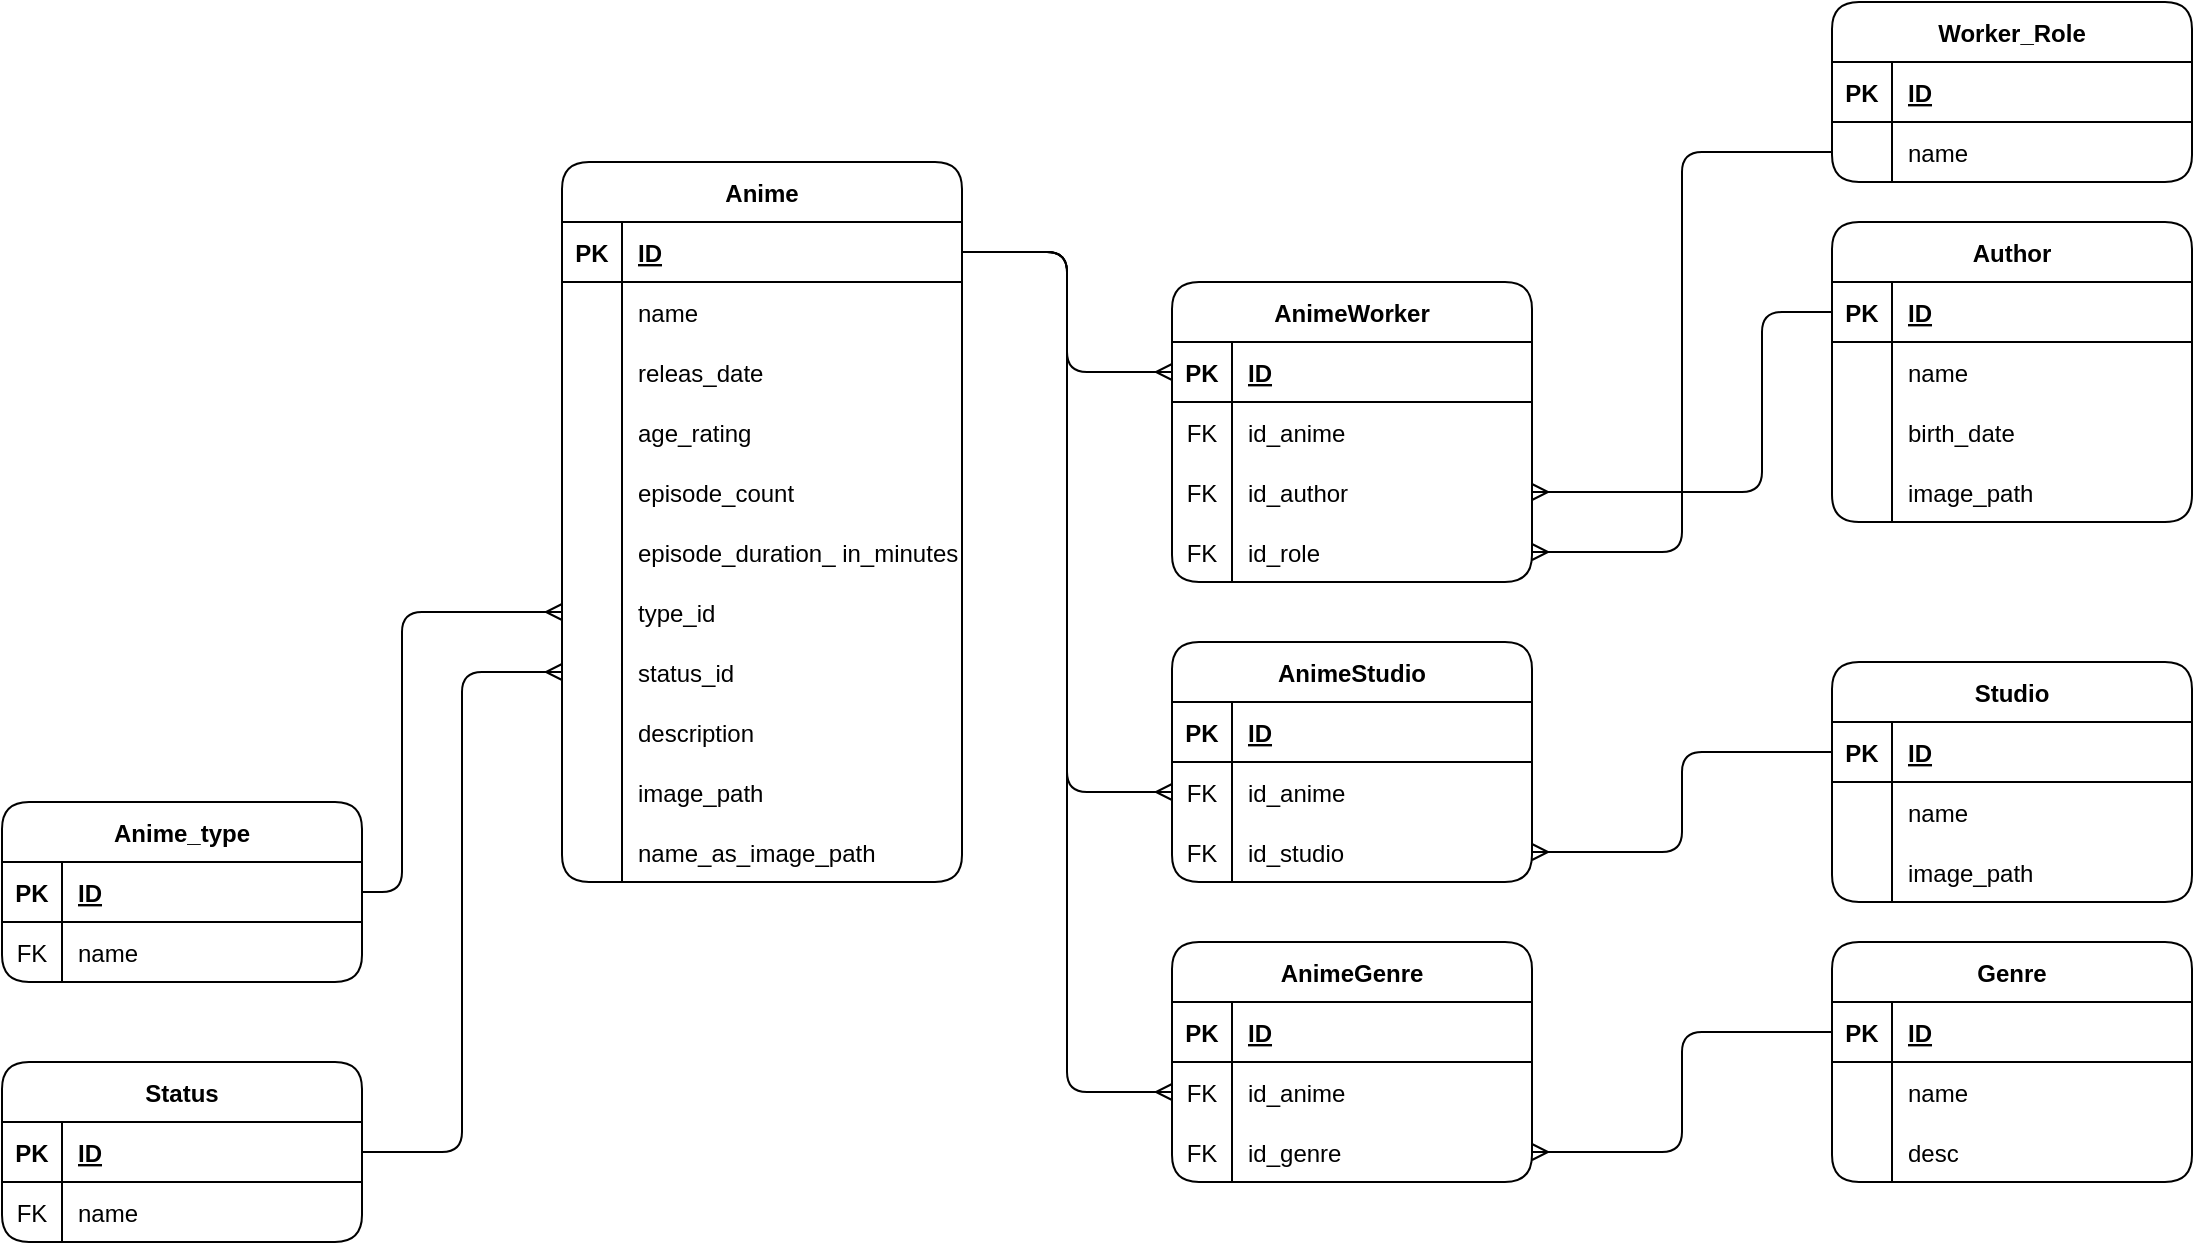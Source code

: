 <mxfile version="21.4.0" type="github">
  <diagram id="R2lEEEUBdFMjLlhIrx00" name="Page-1">
    <mxGraphModel dx="2222" dy="1936" grid="1" gridSize="10" guides="1" tooltips="1" connect="1" arrows="1" fold="1" page="1" pageScale="1" pageWidth="850" pageHeight="1100" math="0" shadow="0" extFonts="Permanent Marker^https://fonts.googleapis.com/css?family=Permanent+Marker">
      <root>
        <mxCell id="0" />
        <mxCell id="1" parent="0" />
        <mxCell id="4x8O5ecYbpIAdWg5Jk5Z-5" style="edgeStyle=orthogonalEdgeStyle;rounded=0;orthogonalLoop=1;jettySize=auto;html=1;exitX=0;exitY=0.5;exitDx=0;exitDy=0;entryX=0;entryY=0.5;entryDx=0;entryDy=0;endArrow=ERmany;endFill=0;" parent="1" edge="1">
          <mxGeometry relative="1" as="geometry">
            <mxPoint x="80" y="105" as="sourcePoint" />
            <Array as="points">
              <mxPoint x="70" y="105" />
              <mxPoint x="70" y="40" />
              <mxPoint x="-440" y="40" />
              <mxPoint x="-440" y="405" />
            </Array>
          </mxGeometry>
        </mxCell>
        <mxCell id="4x8O5ecYbpIAdWg5Jk5Z-17" value="Anime" style="shape=table;startSize=30;container=1;collapsible=1;childLayout=tableLayout;fixedRows=1;rowLines=0;fontStyle=1;align=center;resizeLast=1;rounded=1;" parent="1" vertex="1">
          <mxGeometry x="120" y="-880" width="200.0" height="360" as="geometry" />
        </mxCell>
        <mxCell id="4x8O5ecYbpIAdWg5Jk5Z-18" value="" style="shape=tableRow;horizontal=0;startSize=0;swimlaneHead=0;swimlaneBody=0;fillColor=none;collapsible=0;dropTarget=0;points=[[0,0.5],[1,0.5]];portConstraint=eastwest;top=0;left=0;right=0;bottom=1;" parent="4x8O5ecYbpIAdWg5Jk5Z-17" vertex="1">
          <mxGeometry y="30" width="200.0" height="30" as="geometry" />
        </mxCell>
        <mxCell id="4x8O5ecYbpIAdWg5Jk5Z-19" value="PK" style="shape=partialRectangle;connectable=0;fillColor=none;top=0;left=0;bottom=0;right=0;fontStyle=1;overflow=hidden;" parent="4x8O5ecYbpIAdWg5Jk5Z-18" vertex="1">
          <mxGeometry width="30" height="30" as="geometry">
            <mxRectangle width="30" height="30" as="alternateBounds" />
          </mxGeometry>
        </mxCell>
        <mxCell id="4x8O5ecYbpIAdWg5Jk5Z-20" value="ID" style="shape=partialRectangle;connectable=0;fillColor=none;top=0;left=0;bottom=0;right=0;align=left;spacingLeft=6;fontStyle=5;overflow=hidden;" parent="4x8O5ecYbpIAdWg5Jk5Z-18" vertex="1">
          <mxGeometry x="30" width="170.0" height="30" as="geometry">
            <mxRectangle width="170.0" height="30" as="alternateBounds" />
          </mxGeometry>
        </mxCell>
        <mxCell id="4x8O5ecYbpIAdWg5Jk5Z-21" value="" style="shape=tableRow;horizontal=0;startSize=0;swimlaneHead=0;swimlaneBody=0;fillColor=none;collapsible=0;dropTarget=0;points=[[0,0.5],[1,0.5]];portConstraint=eastwest;top=0;left=0;right=0;bottom=0;" parent="4x8O5ecYbpIAdWg5Jk5Z-17" vertex="1">
          <mxGeometry y="60" width="200.0" height="30" as="geometry" />
        </mxCell>
        <mxCell id="4x8O5ecYbpIAdWg5Jk5Z-22" value="" style="shape=partialRectangle;connectable=0;fillColor=none;top=0;left=0;bottom=0;right=0;editable=1;overflow=hidden;" parent="4x8O5ecYbpIAdWg5Jk5Z-21" vertex="1">
          <mxGeometry width="30" height="30" as="geometry">
            <mxRectangle width="30" height="30" as="alternateBounds" />
          </mxGeometry>
        </mxCell>
        <mxCell id="4x8O5ecYbpIAdWg5Jk5Z-23" value="name" style="shape=partialRectangle;connectable=0;fillColor=none;top=0;left=0;bottom=0;right=0;align=left;spacingLeft=6;overflow=hidden;" parent="4x8O5ecYbpIAdWg5Jk5Z-21" vertex="1">
          <mxGeometry x="30" width="170.0" height="30" as="geometry">
            <mxRectangle width="170.0" height="30" as="alternateBounds" />
          </mxGeometry>
        </mxCell>
        <mxCell id="4x8O5ecYbpIAdWg5Jk5Z-45" style="shape=tableRow;horizontal=0;startSize=0;swimlaneHead=0;swimlaneBody=0;fillColor=none;collapsible=0;dropTarget=0;points=[[0,0.5],[1,0.5]];portConstraint=eastwest;top=0;left=0;right=0;bottom=0;" parent="4x8O5ecYbpIAdWg5Jk5Z-17" vertex="1">
          <mxGeometry y="90" width="200.0" height="30" as="geometry" />
        </mxCell>
        <mxCell id="4x8O5ecYbpIAdWg5Jk5Z-46" style="shape=partialRectangle;connectable=0;fillColor=none;top=0;left=0;bottom=0;right=0;editable=1;overflow=hidden;" parent="4x8O5ecYbpIAdWg5Jk5Z-45" vertex="1">
          <mxGeometry width="30" height="30" as="geometry">
            <mxRectangle width="30" height="30" as="alternateBounds" />
          </mxGeometry>
        </mxCell>
        <mxCell id="4x8O5ecYbpIAdWg5Jk5Z-47" value="releas_date" style="shape=partialRectangle;connectable=0;fillColor=none;top=0;left=0;bottom=0;right=0;align=left;spacingLeft=6;overflow=hidden;" parent="4x8O5ecYbpIAdWg5Jk5Z-45" vertex="1">
          <mxGeometry x="30" width="170.0" height="30" as="geometry">
            <mxRectangle width="170.0" height="30" as="alternateBounds" />
          </mxGeometry>
        </mxCell>
        <mxCell id="yon3JTxv0DbEmzqqFfZQ-1" style="shape=tableRow;horizontal=0;startSize=0;swimlaneHead=0;swimlaneBody=0;fillColor=none;collapsible=0;dropTarget=0;points=[[0,0.5],[1,0.5]];portConstraint=eastwest;top=0;left=0;right=0;bottom=0;" parent="4x8O5ecYbpIAdWg5Jk5Z-17" vertex="1">
          <mxGeometry y="120" width="200.0" height="30" as="geometry" />
        </mxCell>
        <mxCell id="yon3JTxv0DbEmzqqFfZQ-2" style="shape=partialRectangle;connectable=0;fillColor=none;top=0;left=0;bottom=0;right=0;editable=1;overflow=hidden;" parent="yon3JTxv0DbEmzqqFfZQ-1" vertex="1">
          <mxGeometry width="30" height="30" as="geometry">
            <mxRectangle width="30" height="30" as="alternateBounds" />
          </mxGeometry>
        </mxCell>
        <mxCell id="yon3JTxv0DbEmzqqFfZQ-3" value="age_rating" style="shape=partialRectangle;connectable=0;fillColor=none;top=0;left=0;bottom=0;right=0;align=left;spacingLeft=6;overflow=hidden;" parent="yon3JTxv0DbEmzqqFfZQ-1" vertex="1">
          <mxGeometry x="30" width="170.0" height="30" as="geometry">
            <mxRectangle width="170.0" height="30" as="alternateBounds" />
          </mxGeometry>
        </mxCell>
        <mxCell id="4x8O5ecYbpIAdWg5Jk5Z-30" style="shape=tableRow;horizontal=0;startSize=0;swimlaneHead=0;swimlaneBody=0;fillColor=none;collapsible=0;dropTarget=0;points=[[0,0.5],[1,0.5]];portConstraint=eastwest;top=0;left=0;right=0;bottom=0;" parent="4x8O5ecYbpIAdWg5Jk5Z-17" vertex="1">
          <mxGeometry y="150" width="200.0" height="30" as="geometry" />
        </mxCell>
        <mxCell id="4x8O5ecYbpIAdWg5Jk5Z-31" style="shape=partialRectangle;connectable=0;fillColor=none;top=0;left=0;bottom=0;right=0;editable=1;overflow=hidden;" parent="4x8O5ecYbpIAdWg5Jk5Z-30" vertex="1">
          <mxGeometry width="30" height="30" as="geometry">
            <mxRectangle width="30" height="30" as="alternateBounds" />
          </mxGeometry>
        </mxCell>
        <mxCell id="4x8O5ecYbpIAdWg5Jk5Z-32" value="episode_count" style="shape=partialRectangle;connectable=0;fillColor=none;top=0;left=0;bottom=0;right=0;align=left;spacingLeft=6;overflow=hidden;" parent="4x8O5ecYbpIAdWg5Jk5Z-30" vertex="1">
          <mxGeometry x="30" width="170.0" height="30" as="geometry">
            <mxRectangle width="170.0" height="30" as="alternateBounds" />
          </mxGeometry>
        </mxCell>
        <mxCell id="4x8O5ecYbpIAdWg5Jk5Z-33" style="shape=tableRow;horizontal=0;startSize=0;swimlaneHead=0;swimlaneBody=0;fillColor=none;collapsible=0;dropTarget=0;points=[[0,0.5],[1,0.5]];portConstraint=eastwest;top=0;left=0;right=0;bottom=0;" parent="4x8O5ecYbpIAdWg5Jk5Z-17" vertex="1">
          <mxGeometry y="180" width="200.0" height="30" as="geometry" />
        </mxCell>
        <mxCell id="4x8O5ecYbpIAdWg5Jk5Z-34" style="shape=partialRectangle;connectable=0;fillColor=none;top=0;left=0;bottom=0;right=0;editable=1;overflow=hidden;" parent="4x8O5ecYbpIAdWg5Jk5Z-33" vertex="1">
          <mxGeometry width="30" height="30" as="geometry">
            <mxRectangle width="30" height="30" as="alternateBounds" />
          </mxGeometry>
        </mxCell>
        <mxCell id="4x8O5ecYbpIAdWg5Jk5Z-35" value="episode_duration_ in_minutes" style="shape=partialRectangle;connectable=0;fillColor=none;top=0;left=0;bottom=0;right=0;align=left;spacingLeft=6;overflow=hidden;" parent="4x8O5ecYbpIAdWg5Jk5Z-33" vertex="1">
          <mxGeometry x="30" width="170.0" height="30" as="geometry">
            <mxRectangle width="170.0" height="30" as="alternateBounds" />
          </mxGeometry>
        </mxCell>
        <mxCell id="B5KhhUcvFos_qLQDHJNL-57" style="shape=tableRow;horizontal=0;startSize=0;swimlaneHead=0;swimlaneBody=0;fillColor=none;collapsible=0;dropTarget=0;points=[[0,0.5],[1,0.5]];portConstraint=eastwest;top=0;left=0;right=0;bottom=0;" parent="4x8O5ecYbpIAdWg5Jk5Z-17" vertex="1">
          <mxGeometry y="210" width="200.0" height="30" as="geometry" />
        </mxCell>
        <mxCell id="B5KhhUcvFos_qLQDHJNL-58" style="shape=partialRectangle;connectable=0;fillColor=none;top=0;left=0;bottom=0;right=0;editable=1;overflow=hidden;" parent="B5KhhUcvFos_qLQDHJNL-57" vertex="1">
          <mxGeometry width="30" height="30" as="geometry">
            <mxRectangle width="30" height="30" as="alternateBounds" />
          </mxGeometry>
        </mxCell>
        <mxCell id="B5KhhUcvFos_qLQDHJNL-59" value="type_id" style="shape=partialRectangle;connectable=0;fillColor=none;top=0;left=0;bottom=0;right=0;align=left;spacingLeft=6;overflow=hidden;" parent="B5KhhUcvFos_qLQDHJNL-57" vertex="1">
          <mxGeometry x="30" width="170.0" height="30" as="geometry">
            <mxRectangle width="170.0" height="30" as="alternateBounds" />
          </mxGeometry>
        </mxCell>
        <mxCell id="4x8O5ecYbpIAdWg5Jk5Z-36" style="shape=tableRow;horizontal=0;startSize=0;swimlaneHead=0;swimlaneBody=0;fillColor=none;collapsible=0;dropTarget=0;points=[[0,0.5],[1,0.5]];portConstraint=eastwest;top=0;left=0;right=0;bottom=0;" parent="4x8O5ecYbpIAdWg5Jk5Z-17" vertex="1">
          <mxGeometry y="240" width="200.0" height="30" as="geometry" />
        </mxCell>
        <mxCell id="4x8O5ecYbpIAdWg5Jk5Z-37" style="shape=partialRectangle;connectable=0;fillColor=none;top=0;left=0;bottom=0;right=0;editable=1;overflow=hidden;" parent="4x8O5ecYbpIAdWg5Jk5Z-36" vertex="1">
          <mxGeometry width="30" height="30" as="geometry">
            <mxRectangle width="30" height="30" as="alternateBounds" />
          </mxGeometry>
        </mxCell>
        <mxCell id="4x8O5ecYbpIAdWg5Jk5Z-38" value="status_id" style="shape=partialRectangle;connectable=0;fillColor=none;top=0;left=0;bottom=0;right=0;align=left;spacingLeft=6;overflow=hidden;" parent="4x8O5ecYbpIAdWg5Jk5Z-36" vertex="1">
          <mxGeometry x="30" width="170.0" height="30" as="geometry">
            <mxRectangle width="170.0" height="30" as="alternateBounds" />
          </mxGeometry>
        </mxCell>
        <mxCell id="4x8O5ecYbpIAdWg5Jk5Z-42" style="shape=tableRow;horizontal=0;startSize=0;swimlaneHead=0;swimlaneBody=0;fillColor=none;collapsible=0;dropTarget=0;points=[[0,0.5],[1,0.5]];portConstraint=eastwest;top=0;left=0;right=0;bottom=0;" parent="4x8O5ecYbpIAdWg5Jk5Z-17" vertex="1">
          <mxGeometry y="270" width="200.0" height="30" as="geometry" />
        </mxCell>
        <mxCell id="4x8O5ecYbpIAdWg5Jk5Z-43" style="shape=partialRectangle;connectable=0;fillColor=none;top=0;left=0;bottom=0;right=0;editable=1;overflow=hidden;" parent="4x8O5ecYbpIAdWg5Jk5Z-42" vertex="1">
          <mxGeometry width="30" height="30" as="geometry">
            <mxRectangle width="30" height="30" as="alternateBounds" />
          </mxGeometry>
        </mxCell>
        <mxCell id="4x8O5ecYbpIAdWg5Jk5Z-44" value="description" style="shape=partialRectangle;connectable=0;fillColor=none;top=0;left=0;bottom=0;right=0;align=left;spacingLeft=6;overflow=hidden;" parent="4x8O5ecYbpIAdWg5Jk5Z-42" vertex="1">
          <mxGeometry x="30" width="170.0" height="30" as="geometry">
            <mxRectangle width="170.0" height="30" as="alternateBounds" />
          </mxGeometry>
        </mxCell>
        <mxCell id="B5KhhUcvFos_qLQDHJNL-40" style="shape=tableRow;horizontal=0;startSize=0;swimlaneHead=0;swimlaneBody=0;fillColor=none;collapsible=0;dropTarget=0;points=[[0,0.5],[1,0.5]];portConstraint=eastwest;top=0;left=0;right=0;bottom=0;" parent="4x8O5ecYbpIAdWg5Jk5Z-17" vertex="1">
          <mxGeometry y="300" width="200.0" height="30" as="geometry" />
        </mxCell>
        <mxCell id="B5KhhUcvFos_qLQDHJNL-41" style="shape=partialRectangle;connectable=0;fillColor=none;top=0;left=0;bottom=0;right=0;editable=1;overflow=hidden;" parent="B5KhhUcvFos_qLQDHJNL-40" vertex="1">
          <mxGeometry width="30" height="30" as="geometry">
            <mxRectangle width="30" height="30" as="alternateBounds" />
          </mxGeometry>
        </mxCell>
        <mxCell id="B5KhhUcvFos_qLQDHJNL-42" value="image_path" style="shape=partialRectangle;connectable=0;fillColor=none;top=0;left=0;bottom=0;right=0;align=left;spacingLeft=6;overflow=hidden;" parent="B5KhhUcvFos_qLQDHJNL-40" vertex="1">
          <mxGeometry x="30" width="170.0" height="30" as="geometry">
            <mxRectangle width="170.0" height="30" as="alternateBounds" />
          </mxGeometry>
        </mxCell>
        <mxCell id="B5KhhUcvFos_qLQDHJNL-60" style="shape=tableRow;horizontal=0;startSize=0;swimlaneHead=0;swimlaneBody=0;fillColor=none;collapsible=0;dropTarget=0;points=[[0,0.5],[1,0.5]];portConstraint=eastwest;top=0;left=0;right=0;bottom=0;" parent="4x8O5ecYbpIAdWg5Jk5Z-17" vertex="1">
          <mxGeometry y="330" width="200.0" height="30" as="geometry" />
        </mxCell>
        <mxCell id="B5KhhUcvFos_qLQDHJNL-61" style="shape=partialRectangle;connectable=0;fillColor=none;top=0;left=0;bottom=0;right=0;editable=1;overflow=hidden;" parent="B5KhhUcvFos_qLQDHJNL-60" vertex="1">
          <mxGeometry width="30" height="30" as="geometry">
            <mxRectangle width="30" height="30" as="alternateBounds" />
          </mxGeometry>
        </mxCell>
        <mxCell id="B5KhhUcvFos_qLQDHJNL-62" value="name_as_image_path" style="shape=partialRectangle;connectable=0;fillColor=none;top=0;left=0;bottom=0;right=0;align=left;spacingLeft=6;overflow=hidden;" parent="B5KhhUcvFos_qLQDHJNL-60" vertex="1">
          <mxGeometry x="30" width="170.0" height="30" as="geometry">
            <mxRectangle width="170.0" height="30" as="alternateBounds" />
          </mxGeometry>
        </mxCell>
        <mxCell id="4x8O5ecYbpIAdWg5Jk5Z-93" value="Author" style="shape=table;startSize=30;container=1;collapsible=1;childLayout=tableLayout;fixedRows=1;rowLines=0;fontStyle=1;align=center;resizeLast=1;rounded=1;" parent="1" vertex="1">
          <mxGeometry x="755" y="-850" width="180" height="150" as="geometry" />
        </mxCell>
        <mxCell id="4x8O5ecYbpIAdWg5Jk5Z-94" value="" style="shape=tableRow;horizontal=0;startSize=0;swimlaneHead=0;swimlaneBody=0;fillColor=none;collapsible=0;dropTarget=0;points=[[0,0.5],[1,0.5]];portConstraint=eastwest;top=0;left=0;right=0;bottom=1;" parent="4x8O5ecYbpIAdWg5Jk5Z-93" vertex="1">
          <mxGeometry y="30" width="180" height="30" as="geometry" />
        </mxCell>
        <mxCell id="4x8O5ecYbpIAdWg5Jk5Z-95" value="PK" style="shape=partialRectangle;connectable=0;fillColor=none;top=0;left=0;bottom=0;right=0;fontStyle=1;overflow=hidden;" parent="4x8O5ecYbpIAdWg5Jk5Z-94" vertex="1">
          <mxGeometry width="30" height="30" as="geometry">
            <mxRectangle width="30" height="30" as="alternateBounds" />
          </mxGeometry>
        </mxCell>
        <mxCell id="4x8O5ecYbpIAdWg5Jk5Z-96" value="ID" style="shape=partialRectangle;connectable=0;fillColor=none;top=0;left=0;bottom=0;right=0;align=left;spacingLeft=6;fontStyle=5;overflow=hidden;" parent="4x8O5ecYbpIAdWg5Jk5Z-94" vertex="1">
          <mxGeometry x="30" width="150" height="30" as="geometry">
            <mxRectangle width="150" height="30" as="alternateBounds" />
          </mxGeometry>
        </mxCell>
        <mxCell id="4x8O5ecYbpIAdWg5Jk5Z-97" value="" style="shape=tableRow;horizontal=0;startSize=0;swimlaneHead=0;swimlaneBody=0;fillColor=none;collapsible=0;dropTarget=0;points=[[0,0.5],[1,0.5]];portConstraint=eastwest;top=0;left=0;right=0;bottom=0;" parent="4x8O5ecYbpIAdWg5Jk5Z-93" vertex="1">
          <mxGeometry y="60" width="180" height="30" as="geometry" />
        </mxCell>
        <mxCell id="4x8O5ecYbpIAdWg5Jk5Z-98" value="" style="shape=partialRectangle;connectable=0;fillColor=none;top=0;left=0;bottom=0;right=0;editable=1;overflow=hidden;" parent="4x8O5ecYbpIAdWg5Jk5Z-97" vertex="1">
          <mxGeometry width="30" height="30" as="geometry">
            <mxRectangle width="30" height="30" as="alternateBounds" />
          </mxGeometry>
        </mxCell>
        <mxCell id="4x8O5ecYbpIAdWg5Jk5Z-99" value="name" style="shape=partialRectangle;connectable=0;fillColor=none;top=0;left=0;bottom=0;right=0;align=left;spacingLeft=6;overflow=hidden;" parent="4x8O5ecYbpIAdWg5Jk5Z-97" vertex="1">
          <mxGeometry x="30" width="150" height="30" as="geometry">
            <mxRectangle width="150" height="30" as="alternateBounds" />
          </mxGeometry>
        </mxCell>
        <mxCell id="4x8O5ecYbpIAdWg5Jk5Z-109" style="shape=tableRow;horizontal=0;startSize=0;swimlaneHead=0;swimlaneBody=0;fillColor=none;collapsible=0;dropTarget=0;points=[[0,0.5],[1,0.5]];portConstraint=eastwest;top=0;left=0;right=0;bottom=0;" parent="4x8O5ecYbpIAdWg5Jk5Z-93" vertex="1">
          <mxGeometry y="90" width="180" height="30" as="geometry" />
        </mxCell>
        <mxCell id="4x8O5ecYbpIAdWg5Jk5Z-110" style="shape=partialRectangle;connectable=0;fillColor=none;top=0;left=0;bottom=0;right=0;editable=1;overflow=hidden;" parent="4x8O5ecYbpIAdWg5Jk5Z-109" vertex="1">
          <mxGeometry width="30" height="30" as="geometry">
            <mxRectangle width="30" height="30" as="alternateBounds" />
          </mxGeometry>
        </mxCell>
        <mxCell id="4x8O5ecYbpIAdWg5Jk5Z-111" value="birth_date" style="shape=partialRectangle;connectable=0;fillColor=none;top=0;left=0;bottom=0;right=0;align=left;spacingLeft=6;overflow=hidden;" parent="4x8O5ecYbpIAdWg5Jk5Z-109" vertex="1">
          <mxGeometry x="30" width="150" height="30" as="geometry">
            <mxRectangle width="150" height="30" as="alternateBounds" />
          </mxGeometry>
        </mxCell>
        <mxCell id="B5KhhUcvFos_qLQDHJNL-37" style="shape=tableRow;horizontal=0;startSize=0;swimlaneHead=0;swimlaneBody=0;fillColor=none;collapsible=0;dropTarget=0;points=[[0,0.5],[1,0.5]];portConstraint=eastwest;top=0;left=0;right=0;bottom=0;" parent="4x8O5ecYbpIAdWg5Jk5Z-93" vertex="1">
          <mxGeometry y="120" width="180" height="30" as="geometry" />
        </mxCell>
        <mxCell id="B5KhhUcvFos_qLQDHJNL-38" style="shape=partialRectangle;connectable=0;fillColor=none;top=0;left=0;bottom=0;right=0;editable=1;overflow=hidden;" parent="B5KhhUcvFos_qLQDHJNL-37" vertex="1">
          <mxGeometry width="30" height="30" as="geometry">
            <mxRectangle width="30" height="30" as="alternateBounds" />
          </mxGeometry>
        </mxCell>
        <mxCell id="B5KhhUcvFos_qLQDHJNL-39" value="image_path" style="shape=partialRectangle;connectable=0;fillColor=none;top=0;left=0;bottom=0;right=0;align=left;spacingLeft=6;overflow=hidden;" parent="B5KhhUcvFos_qLQDHJNL-37" vertex="1">
          <mxGeometry x="30" width="150" height="30" as="geometry">
            <mxRectangle width="150" height="30" as="alternateBounds" />
          </mxGeometry>
        </mxCell>
        <mxCell id="4x8O5ecYbpIAdWg5Jk5Z-112" value="Studio" style="shape=table;startSize=30;container=1;collapsible=1;childLayout=tableLayout;fixedRows=1;rowLines=0;fontStyle=1;align=center;resizeLast=1;rounded=1;" parent="1" vertex="1">
          <mxGeometry x="755" y="-630" width="180" height="120" as="geometry" />
        </mxCell>
        <mxCell id="4x8O5ecYbpIAdWg5Jk5Z-113" value="" style="shape=tableRow;horizontal=0;startSize=0;swimlaneHead=0;swimlaneBody=0;fillColor=none;collapsible=0;dropTarget=0;points=[[0,0.5],[1,0.5]];portConstraint=eastwest;top=0;left=0;right=0;bottom=1;" parent="4x8O5ecYbpIAdWg5Jk5Z-112" vertex="1">
          <mxGeometry y="30" width="180" height="30" as="geometry" />
        </mxCell>
        <mxCell id="4x8O5ecYbpIAdWg5Jk5Z-114" value="PK" style="shape=partialRectangle;connectable=0;fillColor=none;top=0;left=0;bottom=0;right=0;fontStyle=1;overflow=hidden;" parent="4x8O5ecYbpIAdWg5Jk5Z-113" vertex="1">
          <mxGeometry width="30" height="30" as="geometry">
            <mxRectangle width="30" height="30" as="alternateBounds" />
          </mxGeometry>
        </mxCell>
        <mxCell id="4x8O5ecYbpIAdWg5Jk5Z-115" value="ID" style="shape=partialRectangle;connectable=0;fillColor=none;top=0;left=0;bottom=0;right=0;align=left;spacingLeft=6;fontStyle=5;overflow=hidden;" parent="4x8O5ecYbpIAdWg5Jk5Z-113" vertex="1">
          <mxGeometry x="30" width="150" height="30" as="geometry">
            <mxRectangle width="150" height="30" as="alternateBounds" />
          </mxGeometry>
        </mxCell>
        <mxCell id="4x8O5ecYbpIAdWg5Jk5Z-116" value="" style="shape=tableRow;horizontal=0;startSize=0;swimlaneHead=0;swimlaneBody=0;fillColor=none;collapsible=0;dropTarget=0;points=[[0,0.5],[1,0.5]];portConstraint=eastwest;top=0;left=0;right=0;bottom=0;" parent="4x8O5ecYbpIAdWg5Jk5Z-112" vertex="1">
          <mxGeometry y="60" width="180" height="30" as="geometry" />
        </mxCell>
        <mxCell id="4x8O5ecYbpIAdWg5Jk5Z-117" value="" style="shape=partialRectangle;connectable=0;fillColor=none;top=0;left=0;bottom=0;right=0;editable=1;overflow=hidden;" parent="4x8O5ecYbpIAdWg5Jk5Z-116" vertex="1">
          <mxGeometry width="30" height="30" as="geometry">
            <mxRectangle width="30" height="30" as="alternateBounds" />
          </mxGeometry>
        </mxCell>
        <mxCell id="4x8O5ecYbpIAdWg5Jk5Z-118" value="name" style="shape=partialRectangle;connectable=0;fillColor=none;top=0;left=0;bottom=0;right=0;align=left;spacingLeft=6;overflow=hidden;" parent="4x8O5ecYbpIAdWg5Jk5Z-116" vertex="1">
          <mxGeometry x="30" width="150" height="30" as="geometry">
            <mxRectangle width="150" height="30" as="alternateBounds" />
          </mxGeometry>
        </mxCell>
        <mxCell id="B5KhhUcvFos_qLQDHJNL-34" style="shape=tableRow;horizontal=0;startSize=0;swimlaneHead=0;swimlaneBody=0;fillColor=none;collapsible=0;dropTarget=0;points=[[0,0.5],[1,0.5]];portConstraint=eastwest;top=0;left=0;right=0;bottom=0;" parent="4x8O5ecYbpIAdWg5Jk5Z-112" vertex="1">
          <mxGeometry y="90" width="180" height="30" as="geometry" />
        </mxCell>
        <mxCell id="B5KhhUcvFos_qLQDHJNL-35" style="shape=partialRectangle;connectable=0;fillColor=none;top=0;left=0;bottom=0;right=0;editable=1;overflow=hidden;" parent="B5KhhUcvFos_qLQDHJNL-34" vertex="1">
          <mxGeometry width="30" height="30" as="geometry">
            <mxRectangle width="30" height="30" as="alternateBounds" />
          </mxGeometry>
        </mxCell>
        <mxCell id="B5KhhUcvFos_qLQDHJNL-36" value="image_path" style="shape=partialRectangle;connectable=0;fillColor=none;top=0;left=0;bottom=0;right=0;align=left;spacingLeft=6;overflow=hidden;" parent="B5KhhUcvFos_qLQDHJNL-34" vertex="1">
          <mxGeometry x="30" width="150" height="30" as="geometry">
            <mxRectangle width="150" height="30" as="alternateBounds" />
          </mxGeometry>
        </mxCell>
        <mxCell id="4x8O5ecYbpIAdWg5Jk5Z-119" value="Genre" style="shape=table;startSize=30;container=1;collapsible=1;childLayout=tableLayout;fixedRows=1;rowLines=0;fontStyle=1;align=center;resizeLast=1;rounded=1;" parent="1" vertex="1">
          <mxGeometry x="755" y="-490" width="180" height="120" as="geometry" />
        </mxCell>
        <mxCell id="4x8O5ecYbpIAdWg5Jk5Z-120" value="" style="shape=tableRow;horizontal=0;startSize=0;swimlaneHead=0;swimlaneBody=0;fillColor=none;collapsible=0;dropTarget=0;points=[[0,0.5],[1,0.5]];portConstraint=eastwest;top=0;left=0;right=0;bottom=1;" parent="4x8O5ecYbpIAdWg5Jk5Z-119" vertex="1">
          <mxGeometry y="30" width="180" height="30" as="geometry" />
        </mxCell>
        <mxCell id="4x8O5ecYbpIAdWg5Jk5Z-121" value="PK" style="shape=partialRectangle;connectable=0;fillColor=none;top=0;left=0;bottom=0;right=0;fontStyle=1;overflow=hidden;" parent="4x8O5ecYbpIAdWg5Jk5Z-120" vertex="1">
          <mxGeometry width="30" height="30" as="geometry">
            <mxRectangle width="30" height="30" as="alternateBounds" />
          </mxGeometry>
        </mxCell>
        <mxCell id="4x8O5ecYbpIAdWg5Jk5Z-122" value="ID" style="shape=partialRectangle;connectable=0;fillColor=none;top=0;left=0;bottom=0;right=0;align=left;spacingLeft=6;fontStyle=5;overflow=hidden;" parent="4x8O5ecYbpIAdWg5Jk5Z-120" vertex="1">
          <mxGeometry x="30" width="150" height="30" as="geometry">
            <mxRectangle width="150" height="30" as="alternateBounds" />
          </mxGeometry>
        </mxCell>
        <mxCell id="4x8O5ecYbpIAdWg5Jk5Z-123" value="" style="shape=tableRow;horizontal=0;startSize=0;swimlaneHead=0;swimlaneBody=0;fillColor=none;collapsible=0;dropTarget=0;points=[[0,0.5],[1,0.5]];portConstraint=eastwest;top=0;left=0;right=0;bottom=0;" parent="4x8O5ecYbpIAdWg5Jk5Z-119" vertex="1">
          <mxGeometry y="60" width="180" height="30" as="geometry" />
        </mxCell>
        <mxCell id="4x8O5ecYbpIAdWg5Jk5Z-124" value="" style="shape=partialRectangle;connectable=0;fillColor=none;top=0;left=0;bottom=0;right=0;editable=1;overflow=hidden;" parent="4x8O5ecYbpIAdWg5Jk5Z-123" vertex="1">
          <mxGeometry width="30" height="30" as="geometry">
            <mxRectangle width="30" height="30" as="alternateBounds" />
          </mxGeometry>
        </mxCell>
        <mxCell id="4x8O5ecYbpIAdWg5Jk5Z-125" value="name" style="shape=partialRectangle;connectable=0;fillColor=none;top=0;left=0;bottom=0;right=0;align=left;spacingLeft=6;overflow=hidden;" parent="4x8O5ecYbpIAdWg5Jk5Z-123" vertex="1">
          <mxGeometry x="30" width="150" height="30" as="geometry">
            <mxRectangle width="150" height="30" as="alternateBounds" />
          </mxGeometry>
        </mxCell>
        <mxCell id="4x8O5ecYbpIAdWg5Jk5Z-126" style="shape=tableRow;horizontal=0;startSize=0;swimlaneHead=0;swimlaneBody=0;fillColor=none;collapsible=0;dropTarget=0;points=[[0,0.5],[1,0.5]];portConstraint=eastwest;top=0;left=0;right=0;bottom=0;" parent="4x8O5ecYbpIAdWg5Jk5Z-119" vertex="1">
          <mxGeometry y="90" width="180" height="30" as="geometry" />
        </mxCell>
        <mxCell id="4x8O5ecYbpIAdWg5Jk5Z-127" value="" style="shape=partialRectangle;connectable=0;fillColor=none;top=0;left=0;bottom=0;right=0;editable=1;overflow=hidden;" parent="4x8O5ecYbpIAdWg5Jk5Z-126" vertex="1">
          <mxGeometry width="30" height="30" as="geometry">
            <mxRectangle width="30" height="30" as="alternateBounds" />
          </mxGeometry>
        </mxCell>
        <mxCell id="4x8O5ecYbpIAdWg5Jk5Z-128" value="desc" style="shape=partialRectangle;connectable=0;fillColor=none;top=0;left=0;bottom=0;right=0;align=left;spacingLeft=6;overflow=hidden;" parent="4x8O5ecYbpIAdWg5Jk5Z-126" vertex="1">
          <mxGeometry x="30" width="150" height="30" as="geometry">
            <mxRectangle width="150" height="30" as="alternateBounds" />
          </mxGeometry>
        </mxCell>
        <mxCell id="4x8O5ecYbpIAdWg5Jk5Z-142" value="AnimeGenre" style="shape=table;startSize=30;container=1;collapsible=1;childLayout=tableLayout;fixedRows=1;rowLines=0;fontStyle=1;align=center;resizeLast=1;rounded=1;" parent="1" vertex="1">
          <mxGeometry x="425" y="-490" width="180" height="120" as="geometry" />
        </mxCell>
        <mxCell id="4x8O5ecYbpIAdWg5Jk5Z-143" value="" style="shape=tableRow;horizontal=0;startSize=0;swimlaneHead=0;swimlaneBody=0;fillColor=none;collapsible=0;dropTarget=0;points=[[0,0.5],[1,0.5]];portConstraint=eastwest;top=0;left=0;right=0;bottom=1;" parent="4x8O5ecYbpIAdWg5Jk5Z-142" vertex="1">
          <mxGeometry y="30" width="180" height="30" as="geometry" />
        </mxCell>
        <mxCell id="4x8O5ecYbpIAdWg5Jk5Z-144" value="PK" style="shape=partialRectangle;connectable=0;fillColor=none;top=0;left=0;bottom=0;right=0;fontStyle=1;overflow=hidden;" parent="4x8O5ecYbpIAdWg5Jk5Z-143" vertex="1">
          <mxGeometry width="30" height="30" as="geometry">
            <mxRectangle width="30" height="30" as="alternateBounds" />
          </mxGeometry>
        </mxCell>
        <mxCell id="4x8O5ecYbpIAdWg5Jk5Z-145" value="ID" style="shape=partialRectangle;connectable=0;fillColor=none;top=0;left=0;bottom=0;right=0;align=left;spacingLeft=6;fontStyle=5;overflow=hidden;" parent="4x8O5ecYbpIAdWg5Jk5Z-143" vertex="1">
          <mxGeometry x="30" width="150" height="30" as="geometry">
            <mxRectangle width="150" height="30" as="alternateBounds" />
          </mxGeometry>
        </mxCell>
        <mxCell id="4x8O5ecYbpIAdWg5Jk5Z-146" value="" style="shape=tableRow;horizontal=0;startSize=0;swimlaneHead=0;swimlaneBody=0;fillColor=none;collapsible=0;dropTarget=0;points=[[0,0.5],[1,0.5]];portConstraint=eastwest;top=0;left=0;right=0;bottom=0;" parent="4x8O5ecYbpIAdWg5Jk5Z-142" vertex="1">
          <mxGeometry y="60" width="180" height="30" as="geometry" />
        </mxCell>
        <mxCell id="4x8O5ecYbpIAdWg5Jk5Z-147" value="FK" style="shape=partialRectangle;connectable=0;fillColor=none;top=0;left=0;bottom=0;right=0;editable=1;overflow=hidden;" parent="4x8O5ecYbpIAdWg5Jk5Z-146" vertex="1">
          <mxGeometry width="30" height="30" as="geometry">
            <mxRectangle width="30" height="30" as="alternateBounds" />
          </mxGeometry>
        </mxCell>
        <mxCell id="4x8O5ecYbpIAdWg5Jk5Z-148" value="id_anime" style="shape=partialRectangle;connectable=0;fillColor=none;top=0;left=0;bottom=0;right=0;align=left;spacingLeft=6;overflow=hidden;" parent="4x8O5ecYbpIAdWg5Jk5Z-146" vertex="1">
          <mxGeometry x="30" width="150" height="30" as="geometry">
            <mxRectangle width="150" height="30" as="alternateBounds" />
          </mxGeometry>
        </mxCell>
        <mxCell id="4x8O5ecYbpIAdWg5Jk5Z-149" style="shape=tableRow;horizontal=0;startSize=0;swimlaneHead=0;swimlaneBody=0;fillColor=none;collapsible=0;dropTarget=0;points=[[0,0.5],[1,0.5]];portConstraint=eastwest;top=0;left=0;right=0;bottom=0;" parent="4x8O5ecYbpIAdWg5Jk5Z-142" vertex="1">
          <mxGeometry y="90" width="180" height="30" as="geometry" />
        </mxCell>
        <mxCell id="4x8O5ecYbpIAdWg5Jk5Z-150" value="FK" style="shape=partialRectangle;connectable=0;fillColor=none;top=0;left=0;bottom=0;right=0;editable=1;overflow=hidden;" parent="4x8O5ecYbpIAdWg5Jk5Z-149" vertex="1">
          <mxGeometry width="30" height="30" as="geometry">
            <mxRectangle width="30" height="30" as="alternateBounds" />
          </mxGeometry>
        </mxCell>
        <mxCell id="4x8O5ecYbpIAdWg5Jk5Z-151" value="id_genre" style="shape=partialRectangle;connectable=0;fillColor=none;top=0;left=0;bottom=0;right=0;align=left;spacingLeft=6;overflow=hidden;" parent="4x8O5ecYbpIAdWg5Jk5Z-149" vertex="1">
          <mxGeometry x="30" width="150" height="30" as="geometry">
            <mxRectangle width="150" height="30" as="alternateBounds" />
          </mxGeometry>
        </mxCell>
        <mxCell id="4x8O5ecYbpIAdWg5Jk5Z-152" value="AnimeWorker" style="shape=table;startSize=30;container=1;collapsible=1;childLayout=tableLayout;fixedRows=1;rowLines=0;fontStyle=1;align=center;resizeLast=1;rounded=1;" parent="1" vertex="1">
          <mxGeometry x="425" y="-820" width="180" height="150" as="geometry" />
        </mxCell>
        <mxCell id="4x8O5ecYbpIAdWg5Jk5Z-153" value="" style="shape=tableRow;horizontal=0;startSize=0;swimlaneHead=0;swimlaneBody=0;fillColor=none;collapsible=0;dropTarget=0;points=[[0,0.5],[1,0.5]];portConstraint=eastwest;top=0;left=0;right=0;bottom=1;" parent="4x8O5ecYbpIAdWg5Jk5Z-152" vertex="1">
          <mxGeometry y="30" width="180" height="30" as="geometry" />
        </mxCell>
        <mxCell id="4x8O5ecYbpIAdWg5Jk5Z-154" value="PK" style="shape=partialRectangle;connectable=0;fillColor=none;top=0;left=0;bottom=0;right=0;fontStyle=1;overflow=hidden;" parent="4x8O5ecYbpIAdWg5Jk5Z-153" vertex="1">
          <mxGeometry width="30" height="30" as="geometry">
            <mxRectangle width="30" height="30" as="alternateBounds" />
          </mxGeometry>
        </mxCell>
        <mxCell id="4x8O5ecYbpIAdWg5Jk5Z-155" value="ID" style="shape=partialRectangle;connectable=0;fillColor=none;top=0;left=0;bottom=0;right=0;align=left;spacingLeft=6;fontStyle=5;overflow=hidden;" parent="4x8O5ecYbpIAdWg5Jk5Z-153" vertex="1">
          <mxGeometry x="30" width="150" height="30" as="geometry">
            <mxRectangle width="150" height="30" as="alternateBounds" />
          </mxGeometry>
        </mxCell>
        <mxCell id="4x8O5ecYbpIAdWg5Jk5Z-156" value="" style="shape=tableRow;horizontal=0;startSize=0;swimlaneHead=0;swimlaneBody=0;fillColor=none;collapsible=0;dropTarget=0;points=[[0,0.5],[1,0.5]];portConstraint=eastwest;top=0;left=0;right=0;bottom=0;" parent="4x8O5ecYbpIAdWg5Jk5Z-152" vertex="1">
          <mxGeometry y="60" width="180" height="30" as="geometry" />
        </mxCell>
        <mxCell id="4x8O5ecYbpIAdWg5Jk5Z-157" value="FK" style="shape=partialRectangle;connectable=0;fillColor=none;top=0;left=0;bottom=0;right=0;editable=1;overflow=hidden;" parent="4x8O5ecYbpIAdWg5Jk5Z-156" vertex="1">
          <mxGeometry width="30" height="30" as="geometry">
            <mxRectangle width="30" height="30" as="alternateBounds" />
          </mxGeometry>
        </mxCell>
        <mxCell id="4x8O5ecYbpIAdWg5Jk5Z-158" value="id_anime" style="shape=partialRectangle;connectable=0;fillColor=none;top=0;left=0;bottom=0;right=0;align=left;spacingLeft=6;overflow=hidden;" parent="4x8O5ecYbpIAdWg5Jk5Z-156" vertex="1">
          <mxGeometry x="30" width="150" height="30" as="geometry">
            <mxRectangle width="150" height="30" as="alternateBounds" />
          </mxGeometry>
        </mxCell>
        <mxCell id="4x8O5ecYbpIAdWg5Jk5Z-159" style="shape=tableRow;horizontal=0;startSize=0;swimlaneHead=0;swimlaneBody=0;fillColor=none;collapsible=0;dropTarget=0;points=[[0,0.5],[1,0.5]];portConstraint=eastwest;top=0;left=0;right=0;bottom=0;" parent="4x8O5ecYbpIAdWg5Jk5Z-152" vertex="1">
          <mxGeometry y="90" width="180" height="30" as="geometry" />
        </mxCell>
        <mxCell id="4x8O5ecYbpIAdWg5Jk5Z-160" value="FK" style="shape=partialRectangle;connectable=0;fillColor=none;top=0;left=0;bottom=0;right=0;editable=1;overflow=hidden;" parent="4x8O5ecYbpIAdWg5Jk5Z-159" vertex="1">
          <mxGeometry width="30" height="30" as="geometry">
            <mxRectangle width="30" height="30" as="alternateBounds" />
          </mxGeometry>
        </mxCell>
        <mxCell id="4x8O5ecYbpIAdWg5Jk5Z-161" value="id_author" style="shape=partialRectangle;connectable=0;fillColor=none;top=0;left=0;bottom=0;right=0;align=left;spacingLeft=6;overflow=hidden;" parent="4x8O5ecYbpIAdWg5Jk5Z-159" vertex="1">
          <mxGeometry x="30" width="150" height="30" as="geometry">
            <mxRectangle width="150" height="30" as="alternateBounds" />
          </mxGeometry>
        </mxCell>
        <mxCell id="VXSFavPFRwYxD6ZqSuAa-1" style="shape=tableRow;horizontal=0;startSize=0;swimlaneHead=0;swimlaneBody=0;fillColor=none;collapsible=0;dropTarget=0;points=[[0,0.5],[1,0.5]];portConstraint=eastwest;top=0;left=0;right=0;bottom=0;" vertex="1" parent="4x8O5ecYbpIAdWg5Jk5Z-152">
          <mxGeometry y="120" width="180" height="30" as="geometry" />
        </mxCell>
        <mxCell id="VXSFavPFRwYxD6ZqSuAa-2" value="FK" style="shape=partialRectangle;connectable=0;fillColor=none;top=0;left=0;bottom=0;right=0;editable=1;overflow=hidden;" vertex="1" parent="VXSFavPFRwYxD6ZqSuAa-1">
          <mxGeometry width="30" height="30" as="geometry">
            <mxRectangle width="30" height="30" as="alternateBounds" />
          </mxGeometry>
        </mxCell>
        <mxCell id="VXSFavPFRwYxD6ZqSuAa-3" value="id_role" style="shape=partialRectangle;connectable=0;fillColor=none;top=0;left=0;bottom=0;right=0;align=left;spacingLeft=6;overflow=hidden;" vertex="1" parent="VXSFavPFRwYxD6ZqSuAa-1">
          <mxGeometry x="30" width="150" height="30" as="geometry">
            <mxRectangle width="150" height="30" as="alternateBounds" />
          </mxGeometry>
        </mxCell>
        <mxCell id="4x8O5ecYbpIAdWg5Jk5Z-169" value="AnimeStudio" style="shape=table;startSize=30;container=1;collapsible=1;childLayout=tableLayout;fixedRows=1;rowLines=0;fontStyle=1;align=center;resizeLast=1;rounded=1;" parent="1" vertex="1">
          <mxGeometry x="425" y="-640" width="180" height="120" as="geometry" />
        </mxCell>
        <mxCell id="4x8O5ecYbpIAdWg5Jk5Z-170" value="" style="shape=tableRow;horizontal=0;startSize=0;swimlaneHead=0;swimlaneBody=0;fillColor=none;collapsible=0;dropTarget=0;points=[[0,0.5],[1,0.5]];portConstraint=eastwest;top=0;left=0;right=0;bottom=1;" parent="4x8O5ecYbpIAdWg5Jk5Z-169" vertex="1">
          <mxGeometry y="30" width="180" height="30" as="geometry" />
        </mxCell>
        <mxCell id="4x8O5ecYbpIAdWg5Jk5Z-171" value="PK" style="shape=partialRectangle;connectable=0;fillColor=none;top=0;left=0;bottom=0;right=0;fontStyle=1;overflow=hidden;" parent="4x8O5ecYbpIAdWg5Jk5Z-170" vertex="1">
          <mxGeometry width="30" height="30" as="geometry">
            <mxRectangle width="30" height="30" as="alternateBounds" />
          </mxGeometry>
        </mxCell>
        <mxCell id="4x8O5ecYbpIAdWg5Jk5Z-172" value="ID" style="shape=partialRectangle;connectable=0;fillColor=none;top=0;left=0;bottom=0;right=0;align=left;spacingLeft=6;fontStyle=5;overflow=hidden;" parent="4x8O5ecYbpIAdWg5Jk5Z-170" vertex="1">
          <mxGeometry x="30" width="150" height="30" as="geometry">
            <mxRectangle width="150" height="30" as="alternateBounds" />
          </mxGeometry>
        </mxCell>
        <mxCell id="4x8O5ecYbpIAdWg5Jk5Z-173" value="" style="shape=tableRow;horizontal=0;startSize=0;swimlaneHead=0;swimlaneBody=0;fillColor=none;collapsible=0;dropTarget=0;points=[[0,0.5],[1,0.5]];portConstraint=eastwest;top=0;left=0;right=0;bottom=0;" parent="4x8O5ecYbpIAdWg5Jk5Z-169" vertex="1">
          <mxGeometry y="60" width="180" height="30" as="geometry" />
        </mxCell>
        <mxCell id="4x8O5ecYbpIAdWg5Jk5Z-174" value="FK" style="shape=partialRectangle;connectable=0;fillColor=none;top=0;left=0;bottom=0;right=0;editable=1;overflow=hidden;" parent="4x8O5ecYbpIAdWg5Jk5Z-173" vertex="1">
          <mxGeometry width="30" height="30" as="geometry">
            <mxRectangle width="30" height="30" as="alternateBounds" />
          </mxGeometry>
        </mxCell>
        <mxCell id="4x8O5ecYbpIAdWg5Jk5Z-175" value="id_anime" style="shape=partialRectangle;connectable=0;fillColor=none;top=0;left=0;bottom=0;right=0;align=left;spacingLeft=6;overflow=hidden;" parent="4x8O5ecYbpIAdWg5Jk5Z-173" vertex="1">
          <mxGeometry x="30" width="150" height="30" as="geometry">
            <mxRectangle width="150" height="30" as="alternateBounds" />
          </mxGeometry>
        </mxCell>
        <mxCell id="4x8O5ecYbpIAdWg5Jk5Z-176" style="shape=tableRow;horizontal=0;startSize=0;swimlaneHead=0;swimlaneBody=0;fillColor=none;collapsible=0;dropTarget=0;points=[[0,0.5],[1,0.5]];portConstraint=eastwest;top=0;left=0;right=0;bottom=0;" parent="4x8O5ecYbpIAdWg5Jk5Z-169" vertex="1">
          <mxGeometry y="90" width="180" height="30" as="geometry" />
        </mxCell>
        <mxCell id="4x8O5ecYbpIAdWg5Jk5Z-177" value="FK" style="shape=partialRectangle;connectable=0;fillColor=none;top=0;left=0;bottom=0;right=0;editable=1;overflow=hidden;" parent="4x8O5ecYbpIAdWg5Jk5Z-176" vertex="1">
          <mxGeometry width="30" height="30" as="geometry">
            <mxRectangle width="30" height="30" as="alternateBounds" />
          </mxGeometry>
        </mxCell>
        <mxCell id="4x8O5ecYbpIAdWg5Jk5Z-178" value="id_studio" style="shape=partialRectangle;connectable=0;fillColor=none;top=0;left=0;bottom=0;right=0;align=left;spacingLeft=6;overflow=hidden;" parent="4x8O5ecYbpIAdWg5Jk5Z-176" vertex="1">
          <mxGeometry x="30" width="150" height="30" as="geometry">
            <mxRectangle width="150" height="30" as="alternateBounds" />
          </mxGeometry>
        </mxCell>
        <mxCell id="yon3JTxv0DbEmzqqFfZQ-14" value="Worker_Role" style="shape=table;startSize=30;container=1;collapsible=1;childLayout=tableLayout;fixedRows=1;rowLines=0;fontStyle=1;align=center;resizeLast=1;rounded=1;" parent="1" vertex="1">
          <mxGeometry x="755" y="-960" width="180" height="90" as="geometry" />
        </mxCell>
        <mxCell id="yon3JTxv0DbEmzqqFfZQ-15" value="" style="shape=tableRow;horizontal=0;startSize=0;swimlaneHead=0;swimlaneBody=0;fillColor=none;collapsible=0;dropTarget=0;points=[[0,0.5],[1,0.5]];portConstraint=eastwest;top=0;left=0;right=0;bottom=1;" parent="yon3JTxv0DbEmzqqFfZQ-14" vertex="1">
          <mxGeometry y="30" width="180" height="30" as="geometry" />
        </mxCell>
        <mxCell id="yon3JTxv0DbEmzqqFfZQ-16" value="PK" style="shape=partialRectangle;connectable=0;fillColor=none;top=0;left=0;bottom=0;right=0;fontStyle=1;overflow=hidden;" parent="yon3JTxv0DbEmzqqFfZQ-15" vertex="1">
          <mxGeometry width="30" height="30" as="geometry">
            <mxRectangle width="30" height="30" as="alternateBounds" />
          </mxGeometry>
        </mxCell>
        <mxCell id="yon3JTxv0DbEmzqqFfZQ-17" value="ID" style="shape=partialRectangle;connectable=0;fillColor=none;top=0;left=0;bottom=0;right=0;align=left;spacingLeft=6;fontStyle=5;overflow=hidden;" parent="yon3JTxv0DbEmzqqFfZQ-15" vertex="1">
          <mxGeometry x="30" width="150" height="30" as="geometry">
            <mxRectangle width="150" height="30" as="alternateBounds" />
          </mxGeometry>
        </mxCell>
        <mxCell id="yon3JTxv0DbEmzqqFfZQ-18" value="" style="shape=tableRow;horizontal=0;startSize=0;swimlaneHead=0;swimlaneBody=0;fillColor=none;collapsible=0;dropTarget=0;points=[[0,0.5],[1,0.5]];portConstraint=eastwest;top=0;left=0;right=0;bottom=0;" parent="yon3JTxv0DbEmzqqFfZQ-14" vertex="1">
          <mxGeometry y="60" width="180" height="30" as="geometry" />
        </mxCell>
        <mxCell id="yon3JTxv0DbEmzqqFfZQ-19" value="" style="shape=partialRectangle;connectable=0;fillColor=none;top=0;left=0;bottom=0;right=0;editable=1;overflow=hidden;" parent="yon3JTxv0DbEmzqqFfZQ-18" vertex="1">
          <mxGeometry width="30" height="30" as="geometry">
            <mxRectangle width="30" height="30" as="alternateBounds" />
          </mxGeometry>
        </mxCell>
        <mxCell id="yon3JTxv0DbEmzqqFfZQ-20" value="name" style="shape=partialRectangle;connectable=0;fillColor=none;top=0;left=0;bottom=0;right=0;align=left;spacingLeft=6;overflow=hidden;" parent="yon3JTxv0DbEmzqqFfZQ-18" vertex="1">
          <mxGeometry x="30" width="150" height="30" as="geometry">
            <mxRectangle width="150" height="30" as="alternateBounds" />
          </mxGeometry>
        </mxCell>
        <mxCell id="B5KhhUcvFos_qLQDHJNL-24" value="Status" style="shape=table;startSize=30;container=1;collapsible=1;childLayout=tableLayout;fixedRows=1;rowLines=0;fontStyle=1;align=center;resizeLast=1;rounded=1;" parent="1" vertex="1">
          <mxGeometry x="-160" y="-430" width="180" height="90" as="geometry" />
        </mxCell>
        <mxCell id="B5KhhUcvFos_qLQDHJNL-25" value="" style="shape=tableRow;horizontal=0;startSize=0;swimlaneHead=0;swimlaneBody=0;fillColor=none;collapsible=0;dropTarget=0;points=[[0,0.5],[1,0.5]];portConstraint=eastwest;top=0;left=0;right=0;bottom=1;" parent="B5KhhUcvFos_qLQDHJNL-24" vertex="1">
          <mxGeometry y="30" width="180" height="30" as="geometry" />
        </mxCell>
        <mxCell id="B5KhhUcvFos_qLQDHJNL-26" value="PK" style="shape=partialRectangle;connectable=0;fillColor=none;top=0;left=0;bottom=0;right=0;fontStyle=1;overflow=hidden;" parent="B5KhhUcvFos_qLQDHJNL-25" vertex="1">
          <mxGeometry width="30" height="30" as="geometry">
            <mxRectangle width="30" height="30" as="alternateBounds" />
          </mxGeometry>
        </mxCell>
        <mxCell id="B5KhhUcvFos_qLQDHJNL-27" value="ID" style="shape=partialRectangle;connectable=0;fillColor=none;top=0;left=0;bottom=0;right=0;align=left;spacingLeft=6;fontStyle=5;overflow=hidden;" parent="B5KhhUcvFos_qLQDHJNL-25" vertex="1">
          <mxGeometry x="30" width="150" height="30" as="geometry">
            <mxRectangle width="150" height="30" as="alternateBounds" />
          </mxGeometry>
        </mxCell>
        <mxCell id="B5KhhUcvFos_qLQDHJNL-28" value="" style="shape=tableRow;horizontal=0;startSize=0;swimlaneHead=0;swimlaneBody=0;fillColor=none;collapsible=0;dropTarget=0;points=[[0,0.5],[1,0.5]];portConstraint=eastwest;top=0;left=0;right=0;bottom=0;" parent="B5KhhUcvFos_qLQDHJNL-24" vertex="1">
          <mxGeometry y="60" width="180" height="30" as="geometry" />
        </mxCell>
        <mxCell id="B5KhhUcvFos_qLQDHJNL-29" value="FK" style="shape=partialRectangle;connectable=0;fillColor=none;top=0;left=0;bottom=0;right=0;editable=1;overflow=hidden;" parent="B5KhhUcvFos_qLQDHJNL-28" vertex="1">
          <mxGeometry width="30" height="30" as="geometry">
            <mxRectangle width="30" height="30" as="alternateBounds" />
          </mxGeometry>
        </mxCell>
        <mxCell id="B5KhhUcvFos_qLQDHJNL-30" value="name" style="shape=partialRectangle;connectable=0;fillColor=none;top=0;left=0;bottom=0;right=0;align=left;spacingLeft=6;overflow=hidden;" parent="B5KhhUcvFos_qLQDHJNL-28" vertex="1">
          <mxGeometry x="30" width="150" height="30" as="geometry">
            <mxRectangle width="150" height="30" as="alternateBounds" />
          </mxGeometry>
        </mxCell>
        <mxCell id="B5KhhUcvFos_qLQDHJNL-50" value="Anime_type" style="shape=table;startSize=30;container=1;collapsible=1;childLayout=tableLayout;fixedRows=1;rowLines=0;fontStyle=1;align=center;resizeLast=1;rounded=1;" parent="1" vertex="1">
          <mxGeometry x="-160" y="-560" width="180" height="90" as="geometry" />
        </mxCell>
        <mxCell id="B5KhhUcvFos_qLQDHJNL-51" value="" style="shape=tableRow;horizontal=0;startSize=0;swimlaneHead=0;swimlaneBody=0;fillColor=none;collapsible=0;dropTarget=0;points=[[0,0.5],[1,0.5]];portConstraint=eastwest;top=0;left=0;right=0;bottom=1;" parent="B5KhhUcvFos_qLQDHJNL-50" vertex="1">
          <mxGeometry y="30" width="180" height="30" as="geometry" />
        </mxCell>
        <mxCell id="B5KhhUcvFos_qLQDHJNL-52" value="PK" style="shape=partialRectangle;connectable=0;fillColor=none;top=0;left=0;bottom=0;right=0;fontStyle=1;overflow=hidden;" parent="B5KhhUcvFos_qLQDHJNL-51" vertex="1">
          <mxGeometry width="30" height="30" as="geometry">
            <mxRectangle width="30" height="30" as="alternateBounds" />
          </mxGeometry>
        </mxCell>
        <mxCell id="B5KhhUcvFos_qLQDHJNL-53" value="ID" style="shape=partialRectangle;connectable=0;fillColor=none;top=0;left=0;bottom=0;right=0;align=left;spacingLeft=6;fontStyle=5;overflow=hidden;" parent="B5KhhUcvFos_qLQDHJNL-51" vertex="1">
          <mxGeometry x="30" width="150" height="30" as="geometry">
            <mxRectangle width="150" height="30" as="alternateBounds" />
          </mxGeometry>
        </mxCell>
        <mxCell id="B5KhhUcvFos_qLQDHJNL-54" value="" style="shape=tableRow;horizontal=0;startSize=0;swimlaneHead=0;swimlaneBody=0;fillColor=none;collapsible=0;dropTarget=0;points=[[0,0.5],[1,0.5]];portConstraint=eastwest;top=0;left=0;right=0;bottom=0;" parent="B5KhhUcvFos_qLQDHJNL-50" vertex="1">
          <mxGeometry y="60" width="180" height="30" as="geometry" />
        </mxCell>
        <mxCell id="B5KhhUcvFos_qLQDHJNL-55" value="FK" style="shape=partialRectangle;connectable=0;fillColor=none;top=0;left=0;bottom=0;right=0;editable=1;overflow=hidden;" parent="B5KhhUcvFos_qLQDHJNL-54" vertex="1">
          <mxGeometry width="30" height="30" as="geometry">
            <mxRectangle width="30" height="30" as="alternateBounds" />
          </mxGeometry>
        </mxCell>
        <mxCell id="B5KhhUcvFos_qLQDHJNL-56" value="name" style="shape=partialRectangle;connectable=0;fillColor=none;top=0;left=0;bottom=0;right=0;align=left;spacingLeft=6;overflow=hidden;" parent="B5KhhUcvFos_qLQDHJNL-54" vertex="1">
          <mxGeometry x="30" width="150" height="30" as="geometry">
            <mxRectangle width="150" height="30" as="alternateBounds" />
          </mxGeometry>
        </mxCell>
        <mxCell id="B5KhhUcvFos_qLQDHJNL-63" value="" style="edgeStyle=elbowEdgeStyle;fontSize=12;html=1;endArrow=ERmany;rounded=1;exitX=1;exitY=0.5;exitDx=0;exitDy=0;entryX=0;entryY=0.5;entryDx=0;entryDy=0;" parent="1" source="B5KhhUcvFos_qLQDHJNL-25" target="4x8O5ecYbpIAdWg5Jk5Z-36" edge="1">
          <mxGeometry width="100" height="100" relative="1" as="geometry">
            <mxPoint x="60" y="-880" as="sourcePoint" />
            <mxPoint x="160" y="-980" as="targetPoint" />
          </mxGeometry>
        </mxCell>
        <mxCell id="B5KhhUcvFos_qLQDHJNL-64" value="" style="edgeStyle=elbowEdgeStyle;fontSize=12;html=1;endArrow=ERmany;rounded=1;exitX=1;exitY=0.5;exitDx=0;exitDy=0;entryX=0;entryY=0.5;entryDx=0;entryDy=0;" parent="1" source="B5KhhUcvFos_qLQDHJNL-51" target="B5KhhUcvFos_qLQDHJNL-57" edge="1">
          <mxGeometry width="100" height="100" relative="1" as="geometry">
            <mxPoint x="-10" y="-1040" as="sourcePoint" />
            <mxPoint x="110" y="-740" as="targetPoint" />
            <Array as="points">
              <mxPoint x="40" y="-610" />
              <mxPoint x="50" y="-640" />
              <mxPoint x="60" y="-640" />
            </Array>
          </mxGeometry>
        </mxCell>
        <mxCell id="B5KhhUcvFos_qLQDHJNL-67" value="" style="edgeStyle=elbowEdgeStyle;fontSize=12;html=1;endArrow=ERmany;rounded=1;exitX=1;exitY=0.5;exitDx=0;exitDy=0;entryX=0;entryY=0.5;entryDx=0;entryDy=0;" parent="1" source="4x8O5ecYbpIAdWg5Jk5Z-18" target="4x8O5ecYbpIAdWg5Jk5Z-153" edge="1">
          <mxGeometry width="100" height="100" relative="1" as="geometry">
            <mxPoint x="395" y="-560" as="sourcePoint" />
            <mxPoint x="275" y="-330" as="targetPoint" />
          </mxGeometry>
        </mxCell>
        <mxCell id="B5KhhUcvFos_qLQDHJNL-70" value="" style="edgeStyle=elbowEdgeStyle;fontSize=12;html=1;endArrow=ERmany;rounded=1;exitX=1;exitY=0.5;exitDx=0;exitDy=0;entryX=0;entryY=0.5;entryDx=0;entryDy=0;" parent="1" source="4x8O5ecYbpIAdWg5Jk5Z-18" target="4x8O5ecYbpIAdWg5Jk5Z-173" edge="1">
          <mxGeometry width="100" height="100" relative="1" as="geometry">
            <mxPoint x="330" y="-825" as="sourcePoint" />
            <mxPoint x="470" y="-1005" as="targetPoint" />
          </mxGeometry>
        </mxCell>
        <mxCell id="B5KhhUcvFos_qLQDHJNL-71" value="" style="edgeStyle=elbowEdgeStyle;fontSize=12;html=1;endArrow=ERmany;rounded=1;exitX=1;exitY=0.5;exitDx=0;exitDy=0;entryX=0;entryY=0.5;entryDx=0;entryDy=0;" parent="1" source="4x8O5ecYbpIAdWg5Jk5Z-18" target="4x8O5ecYbpIAdWg5Jk5Z-146" edge="1">
          <mxGeometry width="100" height="100" relative="1" as="geometry">
            <mxPoint x="330" y="-825" as="sourcePoint" />
            <mxPoint x="470" y="-265" as="targetPoint" />
          </mxGeometry>
        </mxCell>
        <mxCell id="B5KhhUcvFos_qLQDHJNL-73" value="" style="edgeStyle=elbowEdgeStyle;fontSize=12;html=1;endArrow=ERmany;rounded=1;exitX=0;exitY=0.5;exitDx=0;exitDy=0;entryX=1;entryY=0.5;entryDx=0;entryDy=0;" parent="1" source="4x8O5ecYbpIAdWg5Jk5Z-94" target="4x8O5ecYbpIAdWg5Jk5Z-159" edge="1">
          <mxGeometry width="100" height="100" relative="1" as="geometry">
            <mxPoint x="765" y="-985" as="sourcePoint" />
            <mxPoint x="615" y="-885" as="targetPoint" />
            <Array as="points">
              <mxPoint x="720" y="-760" />
            </Array>
          </mxGeometry>
        </mxCell>
        <mxCell id="B5KhhUcvFos_qLQDHJNL-74" value="" style="edgeStyle=elbowEdgeStyle;fontSize=12;html=1;endArrow=ERmany;rounded=1;entryX=1;entryY=0.5;entryDx=0;entryDy=0;exitX=0;exitY=0.5;exitDx=0;exitDy=0;" parent="1" source="4x8O5ecYbpIAdWg5Jk5Z-113" target="4x8O5ecYbpIAdWg5Jk5Z-176" edge="1">
          <mxGeometry width="100" height="100" relative="1" as="geometry">
            <mxPoint x="675" y="-400" as="sourcePoint" />
            <mxPoint x="735" y="-910" as="targetPoint" />
          </mxGeometry>
        </mxCell>
        <mxCell id="B5KhhUcvFos_qLQDHJNL-75" value="" style="edgeStyle=elbowEdgeStyle;fontSize=12;html=1;endArrow=ERmany;rounded=1;entryX=1;entryY=0.5;entryDx=0;entryDy=0;exitX=0;exitY=0.5;exitDx=0;exitDy=0;" parent="1" source="4x8O5ecYbpIAdWg5Jk5Z-120" target="4x8O5ecYbpIAdWg5Jk5Z-149" edge="1">
          <mxGeometry width="100" height="100" relative="1" as="geometry">
            <mxPoint x="765" y="-460" as="sourcePoint" />
            <mxPoint x="615" y="-410" as="targetPoint" />
          </mxGeometry>
        </mxCell>
        <mxCell id="VXSFavPFRwYxD6ZqSuAa-4" style="edgeStyle=elbowEdgeStyle;rounded=1;orthogonalLoop=1;jettySize=auto;html=1;exitX=0;exitY=0.5;exitDx=0;exitDy=0;endArrow=ERmany;endFill=0;" edge="1" parent="1" source="yon3JTxv0DbEmzqqFfZQ-18" target="VXSFavPFRwYxD6ZqSuAa-1">
          <mxGeometry relative="1" as="geometry" />
        </mxCell>
      </root>
    </mxGraphModel>
  </diagram>
</mxfile>
